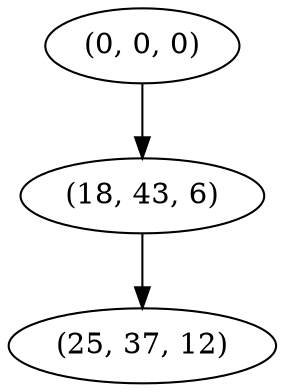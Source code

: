 digraph tree {
    "(0, 0, 0)";
    "(18, 43, 6)";
    "(25, 37, 12)";
    "(0, 0, 0)" -> "(18, 43, 6)";
    "(18, 43, 6)" -> "(25, 37, 12)";
}
